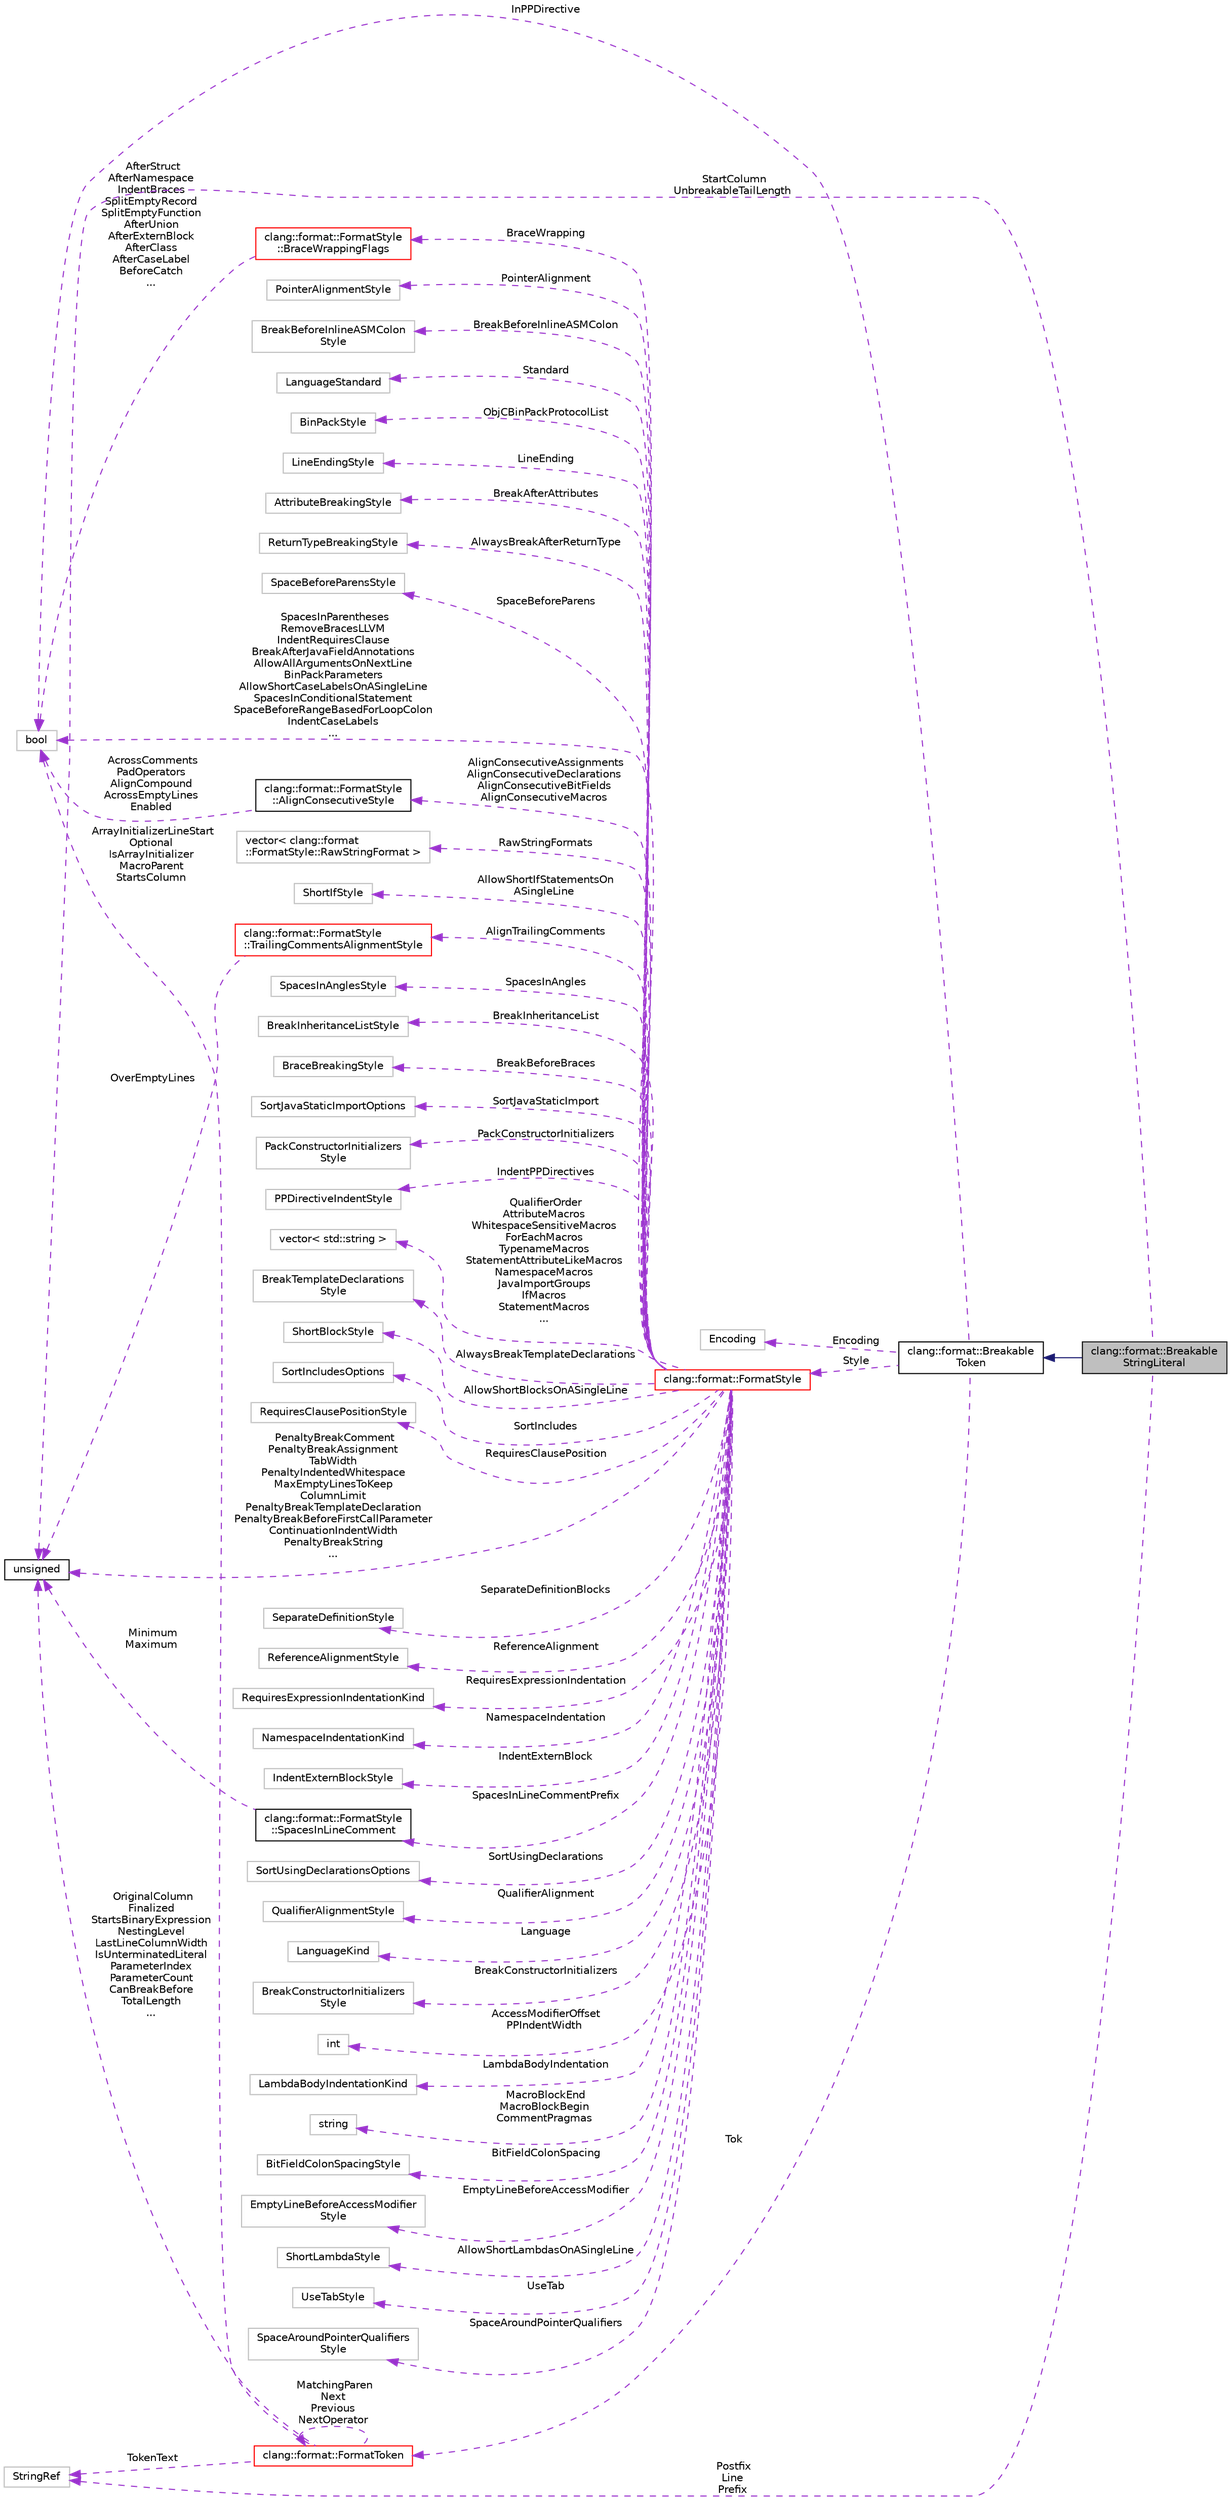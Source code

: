 digraph "clang::format::BreakableStringLiteral"
{
 // LATEX_PDF_SIZE
  bgcolor="transparent";
  edge [fontname="Helvetica",fontsize="10",labelfontname="Helvetica",labelfontsize="10"];
  node [fontname="Helvetica",fontsize="10",shape=record];
  rankdir="LR";
  Node1 [label="clang::format::Breakable\lStringLiteral",height=0.2,width=0.4,color="black", fillcolor="grey75", style="filled", fontcolor="black",tooltip=" "];
  Node2 -> Node1 [dir="back",color="midnightblue",fontsize="10",style="solid",fontname="Helvetica"];
  Node2 [label="clang::format::Breakable\lToken",height=0.2,width=0.4,color="black",URL="$classclang_1_1format_1_1BreakableToken.html",tooltip="Base class for tokens / ranges of tokens that can allow breaking within the tokens - for example,..."];
  Node3 -> Node2 [dir="back",color="darkorchid3",fontsize="10",style="dashed",label=" Style" ,fontname="Helvetica"];
  Node3 [label="clang::format::FormatStyle",height=0.2,width=0.4,color="red",URL="$structclang_1_1format_1_1FormatStyle.html",tooltip="The FormatStyle is used to configure the formatting to follow specific guidelines."];
  Node4 -> Node3 [dir="back",color="darkorchid3",fontsize="10",style="dashed",label=" Standard" ,fontname="Helvetica"];
  Node4 [label="LanguageStandard",height=0.2,width=0.4,color="grey75",tooltip=" "];
  Node5 -> Node3 [dir="back",color="darkorchid3",fontsize="10",style="dashed",label=" ObjCBinPackProtocolList" ,fontname="Helvetica"];
  Node5 [label="BinPackStyle",height=0.2,width=0.4,color="grey75",tooltip=" "];
  Node6 -> Node3 [dir="back",color="darkorchid3",fontsize="10",style="dashed",label=" LineEnding" ,fontname="Helvetica"];
  Node6 [label="LineEndingStyle",height=0.2,width=0.4,color="grey75",tooltip=" "];
  Node7 -> Node3 [dir="back",color="darkorchid3",fontsize="10",style="dashed",label=" BreakAfterAttributes" ,fontname="Helvetica"];
  Node7 [label="AttributeBreakingStyle",height=0.2,width=0.4,color="grey75",tooltip=" "];
  Node8 -> Node3 [dir="back",color="darkorchid3",fontsize="10",style="dashed",label=" AlwaysBreakAfterReturnType" ,fontname="Helvetica"];
  Node8 [label="ReturnTypeBreakingStyle",height=0.2,width=0.4,color="grey75",tooltip=" "];
  Node9 -> Node3 [dir="back",color="darkorchid3",fontsize="10",style="dashed",label=" SpaceBeforeParens" ,fontname="Helvetica"];
  Node9 [label="SpaceBeforeParensStyle",height=0.2,width=0.4,color="grey75",tooltip=" "];
  Node10 -> Node3 [dir="back",color="darkorchid3",fontsize="10",style="dashed",label=" BraceWrapping" ,fontname="Helvetica"];
  Node10 [label="clang::format::FormatStyle\l::BraceWrappingFlags",height=0.2,width=0.4,color="red",URL="$structclang_1_1format_1_1FormatStyle_1_1BraceWrappingFlags.html",tooltip="Precise control over the wrapping of braces."];
  Node11 -> Node10 [dir="back",color="darkorchid3",fontsize="10",style="dashed",label=" AfterStruct\nAfterNamespace\nIndentBraces\nSplitEmptyRecord\nSplitEmptyFunction\nAfterUnion\nAfterExternBlock\nAfterClass\nAfterCaseLabel\nBeforeCatch\n..." ,fontname="Helvetica"];
  Node11 [label="bool",height=0.2,width=0.4,color="grey75",tooltip=" "];
  Node13 -> Node3 [dir="back",color="darkorchid3",fontsize="10",style="dashed",label=" RawStringFormats" ,fontname="Helvetica"];
  Node13 [label="vector\< clang::format\l::FormatStyle::RawStringFormat \>",height=0.2,width=0.4,color="grey75",tooltip=" "];
  Node14 -> Node3 [dir="back",color="darkorchid3",fontsize="10",style="dashed",label=" AllowShortIfStatementsOn\lASingleLine" ,fontname="Helvetica"];
  Node14 [label="ShortIfStyle",height=0.2,width=0.4,color="grey75",tooltip=" "];
  Node15 -> Node3 [dir="back",color="darkorchid3",fontsize="10",style="dashed",label=" SpacesInLineCommentPrefix" ,fontname="Helvetica"];
  Node15 [label="clang::format::FormatStyle\l::SpacesInLineComment",height=0.2,width=0.4,color="black",URL="$structclang_1_1format_1_1FormatStyle_1_1SpacesInLineComment.html",tooltip="Control of spaces within a single line comment."];
  Node16 -> Node15 [dir="back",color="darkorchid3",fontsize="10",style="dashed",label=" Minimum\nMaximum" ,fontname="Helvetica"];
  Node16 [label="unsigned",height=0.2,width=0.4,color="black",URL="$classunsigned.html",tooltip=" "];
  Node17 -> Node3 [dir="back",color="darkorchid3",fontsize="10",style="dashed",label=" SpacesInAngles" ,fontname="Helvetica"];
  Node17 [label="SpacesInAnglesStyle",height=0.2,width=0.4,color="grey75",tooltip=" "];
  Node18 -> Node3 [dir="back",color="darkorchid3",fontsize="10",style="dashed",label=" BreakInheritanceList" ,fontname="Helvetica"];
  Node18 [label="BreakInheritanceListStyle",height=0.2,width=0.4,color="grey75",tooltip=" "];
  Node19 -> Node3 [dir="back",color="darkorchid3",fontsize="10",style="dashed",label=" BreakBeforeBraces" ,fontname="Helvetica"];
  Node19 [label="BraceBreakingStyle",height=0.2,width=0.4,color="grey75",tooltip=" "];
  Node20 -> Node3 [dir="back",color="darkorchid3",fontsize="10",style="dashed",label=" SortJavaStaticImport" ,fontname="Helvetica"];
  Node20 [label="SortJavaStaticImportOptions",height=0.2,width=0.4,color="grey75",tooltip=" "];
  Node21 -> Node3 [dir="back",color="darkorchid3",fontsize="10",style="dashed",label=" PackConstructorInitializers" ,fontname="Helvetica"];
  Node21 [label="PackConstructorInitializers\lStyle",height=0.2,width=0.4,color="grey75",tooltip=" "];
  Node22 -> Node3 [dir="back",color="darkorchid3",fontsize="10",style="dashed",label=" IndentPPDirectives" ,fontname="Helvetica"];
  Node22 [label="PPDirectiveIndentStyle",height=0.2,width=0.4,color="grey75",tooltip=" "];
  Node23 -> Node3 [dir="back",color="darkorchid3",fontsize="10",style="dashed",label=" QualifierOrder\nAttributeMacros\nWhitespaceSensitiveMacros\nForEachMacros\nTypenameMacros\nStatementAttributeLikeMacros\nNamespaceMacros\nJavaImportGroups\nIfMacros\nStatementMacros\n..." ,fontname="Helvetica"];
  Node23 [label="vector\< std::string \>",height=0.2,width=0.4,color="grey75",tooltip=" "];
  Node24 -> Node3 [dir="back",color="darkorchid3",fontsize="10",style="dashed",label=" AlwaysBreakTemplateDeclarations" ,fontname="Helvetica"];
  Node24 [label="BreakTemplateDeclarations\lStyle",height=0.2,width=0.4,color="grey75",tooltip=" "];
  Node25 -> Node3 [dir="back",color="darkorchid3",fontsize="10",style="dashed",label=" AllowShortBlocksOnASingleLine" ,fontname="Helvetica"];
  Node25 [label="ShortBlockStyle",height=0.2,width=0.4,color="grey75",tooltip=" "];
  Node26 -> Node3 [dir="back",color="darkorchid3",fontsize="10",style="dashed",label=" SortIncludes" ,fontname="Helvetica"];
  Node26 [label="SortIncludesOptions",height=0.2,width=0.4,color="grey75",tooltip=" "];
  Node27 -> Node3 [dir="back",color="darkorchid3",fontsize="10",style="dashed",label=" RequiresClausePosition" ,fontname="Helvetica"];
  Node27 [label="RequiresClausePositionStyle",height=0.2,width=0.4,color="grey75",tooltip=" "];
  Node28 -> Node3 [dir="back",color="darkorchid3",fontsize="10",style="dashed",label=" AlignConsecutiveAssignments\nAlignConsecutiveDeclarations\nAlignConsecutiveBitFields\nAlignConsecutiveMacros" ,fontname="Helvetica"];
  Node28 [label="clang::format::FormatStyle\l::AlignConsecutiveStyle",height=0.2,width=0.4,color="black",URL="$structclang_1_1format_1_1FormatStyle_1_1AlignConsecutiveStyle.html",tooltip="Alignment options."];
  Node11 -> Node28 [dir="back",color="darkorchid3",fontsize="10",style="dashed",label=" AcrossComments\nPadOperators\nAlignCompound\nAcrossEmptyLines\nEnabled" ,fontname="Helvetica"];
  Node29 -> Node3 [dir="back",color="darkorchid3",fontsize="10",style="dashed",label=" SeparateDefinitionBlocks" ,fontname="Helvetica"];
  Node29 [label="SeparateDefinitionStyle",height=0.2,width=0.4,color="grey75",tooltip=" "];
  Node30 -> Node3 [dir="back",color="darkorchid3",fontsize="10",style="dashed",label=" ReferenceAlignment" ,fontname="Helvetica"];
  Node30 [label="ReferenceAlignmentStyle",height=0.2,width=0.4,color="grey75",tooltip=" "];
  Node31 -> Node3 [dir="back",color="darkorchid3",fontsize="10",style="dashed",label=" RequiresExpressionIndentation" ,fontname="Helvetica"];
  Node31 [label="RequiresExpressionIndentationKind",height=0.2,width=0.4,color="grey75",tooltip=" "];
  Node32 -> Node3 [dir="back",color="darkorchid3",fontsize="10",style="dashed",label=" NamespaceIndentation" ,fontname="Helvetica"];
  Node32 [label="NamespaceIndentationKind",height=0.2,width=0.4,color="grey75",tooltip=" "];
  Node33 -> Node3 [dir="back",color="darkorchid3",fontsize="10",style="dashed",label=" IndentExternBlock" ,fontname="Helvetica"];
  Node33 [label="IndentExternBlockStyle",height=0.2,width=0.4,color="grey75",tooltip=" "];
  Node34 -> Node3 [dir="back",color="darkorchid3",fontsize="10",style="dashed",label=" AlignTrailingComments" ,fontname="Helvetica"];
  Node34 [label="clang::format::FormatStyle\l::TrailingCommentsAlignmentStyle",height=0.2,width=0.4,color="red",URL="$structclang_1_1format_1_1FormatStyle_1_1TrailingCommentsAlignmentStyle.html",tooltip="Alignment options."];
  Node16 -> Node34 [dir="back",color="darkorchid3",fontsize="10",style="dashed",label=" OverEmptyLines" ,fontname="Helvetica"];
  Node36 -> Node3 [dir="back",color="darkorchid3",fontsize="10",style="dashed",label=" SortUsingDeclarations" ,fontname="Helvetica"];
  Node36 [label="SortUsingDeclarationsOptions",height=0.2,width=0.4,color="grey75",tooltip=" "];
  Node37 -> Node3 [dir="back",color="darkorchid3",fontsize="10",style="dashed",label=" QualifierAlignment" ,fontname="Helvetica"];
  Node37 [label="QualifierAlignmentStyle",height=0.2,width=0.4,color="grey75",tooltip=" "];
  Node38 -> Node3 [dir="back",color="darkorchid3",fontsize="10",style="dashed",label=" Language" ,fontname="Helvetica"];
  Node38 [label="LanguageKind",height=0.2,width=0.4,color="grey75",tooltip=" "];
  Node39 -> Node3 [dir="back",color="darkorchid3",fontsize="10",style="dashed",label=" BreakConstructorInitializers" ,fontname="Helvetica"];
  Node39 [label="BreakConstructorInitializers\lStyle",height=0.2,width=0.4,color="grey75",tooltip=" "];
  Node40 -> Node3 [dir="back",color="darkorchid3",fontsize="10",style="dashed",label=" AccessModifierOffset\nPPIndentWidth" ,fontname="Helvetica"];
  Node40 [label="int",height=0.2,width=0.4,color="grey75",tooltip=" "];
  Node41 -> Node3 [dir="back",color="darkorchid3",fontsize="10",style="dashed",label=" LambdaBodyIndentation" ,fontname="Helvetica"];
  Node41 [label="LambdaBodyIndentationKind",height=0.2,width=0.4,color="grey75",tooltip=" "];
  Node42 -> Node3 [dir="back",color="darkorchid3",fontsize="10",style="dashed",label=" MacroBlockEnd\nMacroBlockBegin\nCommentPragmas" ,fontname="Helvetica"];
  Node42 [label="string",height=0.2,width=0.4,color="grey75",tooltip=" "];
  Node43 -> Node3 [dir="back",color="darkorchid3",fontsize="10",style="dashed",label=" BitFieldColonSpacing" ,fontname="Helvetica"];
  Node43 [label="BitFieldColonSpacingStyle",height=0.2,width=0.4,color="grey75",tooltip=" "];
  Node11 -> Node3 [dir="back",color="darkorchid3",fontsize="10",style="dashed",label=" SpacesInParentheses\nRemoveBracesLLVM\nIndentRequiresClause\nBreakAfterJavaFieldAnnotations\nAllowAllArgumentsOnNextLine\nBinPackParameters\nAllowShortCaseLabelsOnASingleLine\nSpacesInConditionalStatement\nSpaceBeforeRangeBasedForLoopColon\nIndentCaseLabels\n..." ,fontname="Helvetica"];
  Node44 -> Node3 [dir="back",color="darkorchid3",fontsize="10",style="dashed",label=" EmptyLineBeforeAccessModifier" ,fontname="Helvetica"];
  Node44 [label="EmptyLineBeforeAccessModifier\lStyle",height=0.2,width=0.4,color="grey75",tooltip=" "];
  Node45 -> Node3 [dir="back",color="darkorchid3",fontsize="10",style="dashed",label=" AllowShortLambdasOnASingleLine" ,fontname="Helvetica"];
  Node45 [label="ShortLambdaStyle",height=0.2,width=0.4,color="grey75",tooltip=" "];
  Node46 -> Node3 [dir="back",color="darkorchid3",fontsize="10",style="dashed",label=" UseTab" ,fontname="Helvetica"];
  Node46 [label="UseTabStyle",height=0.2,width=0.4,color="grey75",tooltip=" "];
  Node47 -> Node3 [dir="back",color="darkorchid3",fontsize="10",style="dashed",label=" SpaceAroundPointerQualifiers" ,fontname="Helvetica"];
  Node47 [label="SpaceAroundPointerQualifiers\lStyle",height=0.2,width=0.4,color="grey75",tooltip=" "];
  Node48 -> Node3 [dir="back",color="darkorchid3",fontsize="10",style="dashed",label=" PointerAlignment" ,fontname="Helvetica"];
  Node48 [label="PointerAlignmentStyle",height=0.2,width=0.4,color="grey75",tooltip=" "];
  Node49 -> Node3 [dir="back",color="darkorchid3",fontsize="10",style="dashed",label=" BreakBeforeInlineASMColon" ,fontname="Helvetica"];
  Node49 [label="BreakBeforeInlineASMColon\lStyle",height=0.2,width=0.4,color="grey75",tooltip=" "];
  Node16 -> Node3 [dir="back",color="darkorchid3",fontsize="10",style="dashed",label=" PenaltyBreakComment\nPenaltyBreakAssignment\nTabWidth\nPenaltyIndentedWhitespace\nMaxEmptyLinesToKeep\nColumnLimit\nPenaltyBreakTemplateDeclaration\nPenaltyBreakBeforeFirstCallParameter\nContinuationIndentWidth\nPenaltyBreakString\n..." ,fontname="Helvetica"];
  Node67 -> Node2 [dir="back",color="darkorchid3",fontsize="10",style="dashed",label=" Tok" ,fontname="Helvetica"];
  Node67 [label="clang::format::FormatToken",height=0.2,width=0.4,color="red",URL="$structclang_1_1format_1_1FormatToken.html",tooltip="A wrapper around a Token storing information about the whitespace characters preceding it."];
  Node67 -> Node67 [dir="back",color="darkorchid3",fontsize="10",style="dashed",label=" MatchingParen\nNext\nPrevious\nNextOperator" ,fontname="Helvetica"];
  Node11 -> Node67 [dir="back",color="darkorchid3",fontsize="10",style="dashed",label=" ArrayInitializerLineStart\nOptional\nIsArrayInitializer\nMacroParent\nStartsColumn" ,fontname="Helvetica"];
  Node16 -> Node67 [dir="back",color="darkorchid3",fontsize="10",style="dashed",label=" OriginalColumn\nFinalized\nStartsBinaryExpression\nNestingLevel\nLastLineColumnWidth\nIsUnterminatedLiteral\nParameterIndex\nParameterCount\nCanBreakBefore\nTotalLength\n..." ,fontname="Helvetica"];
  Node77 -> Node67 [dir="back",color="darkorchid3",fontsize="10",style="dashed",label=" TokenText" ,fontname="Helvetica"];
  Node77 [label="StringRef",height=0.2,width=0.4,color="grey75",tooltip=" "];
  Node78 -> Node2 [dir="back",color="darkorchid3",fontsize="10",style="dashed",label=" Encoding" ,fontname="Helvetica"];
  Node78 [label="Encoding",height=0.2,width=0.4,color="grey75",tooltip=" "];
  Node11 -> Node2 [dir="back",color="darkorchid3",fontsize="10",style="dashed",label=" InPPDirective" ,fontname="Helvetica"];
  Node16 -> Node1 [dir="back",color="darkorchid3",fontsize="10",style="dashed",label=" StartColumn\nUnbreakableTailLength" ,fontname="Helvetica"];
  Node77 -> Node1 [dir="back",color="darkorchid3",fontsize="10",style="dashed",label=" Postfix\nLine\nPrefix" ,fontname="Helvetica"];
}
